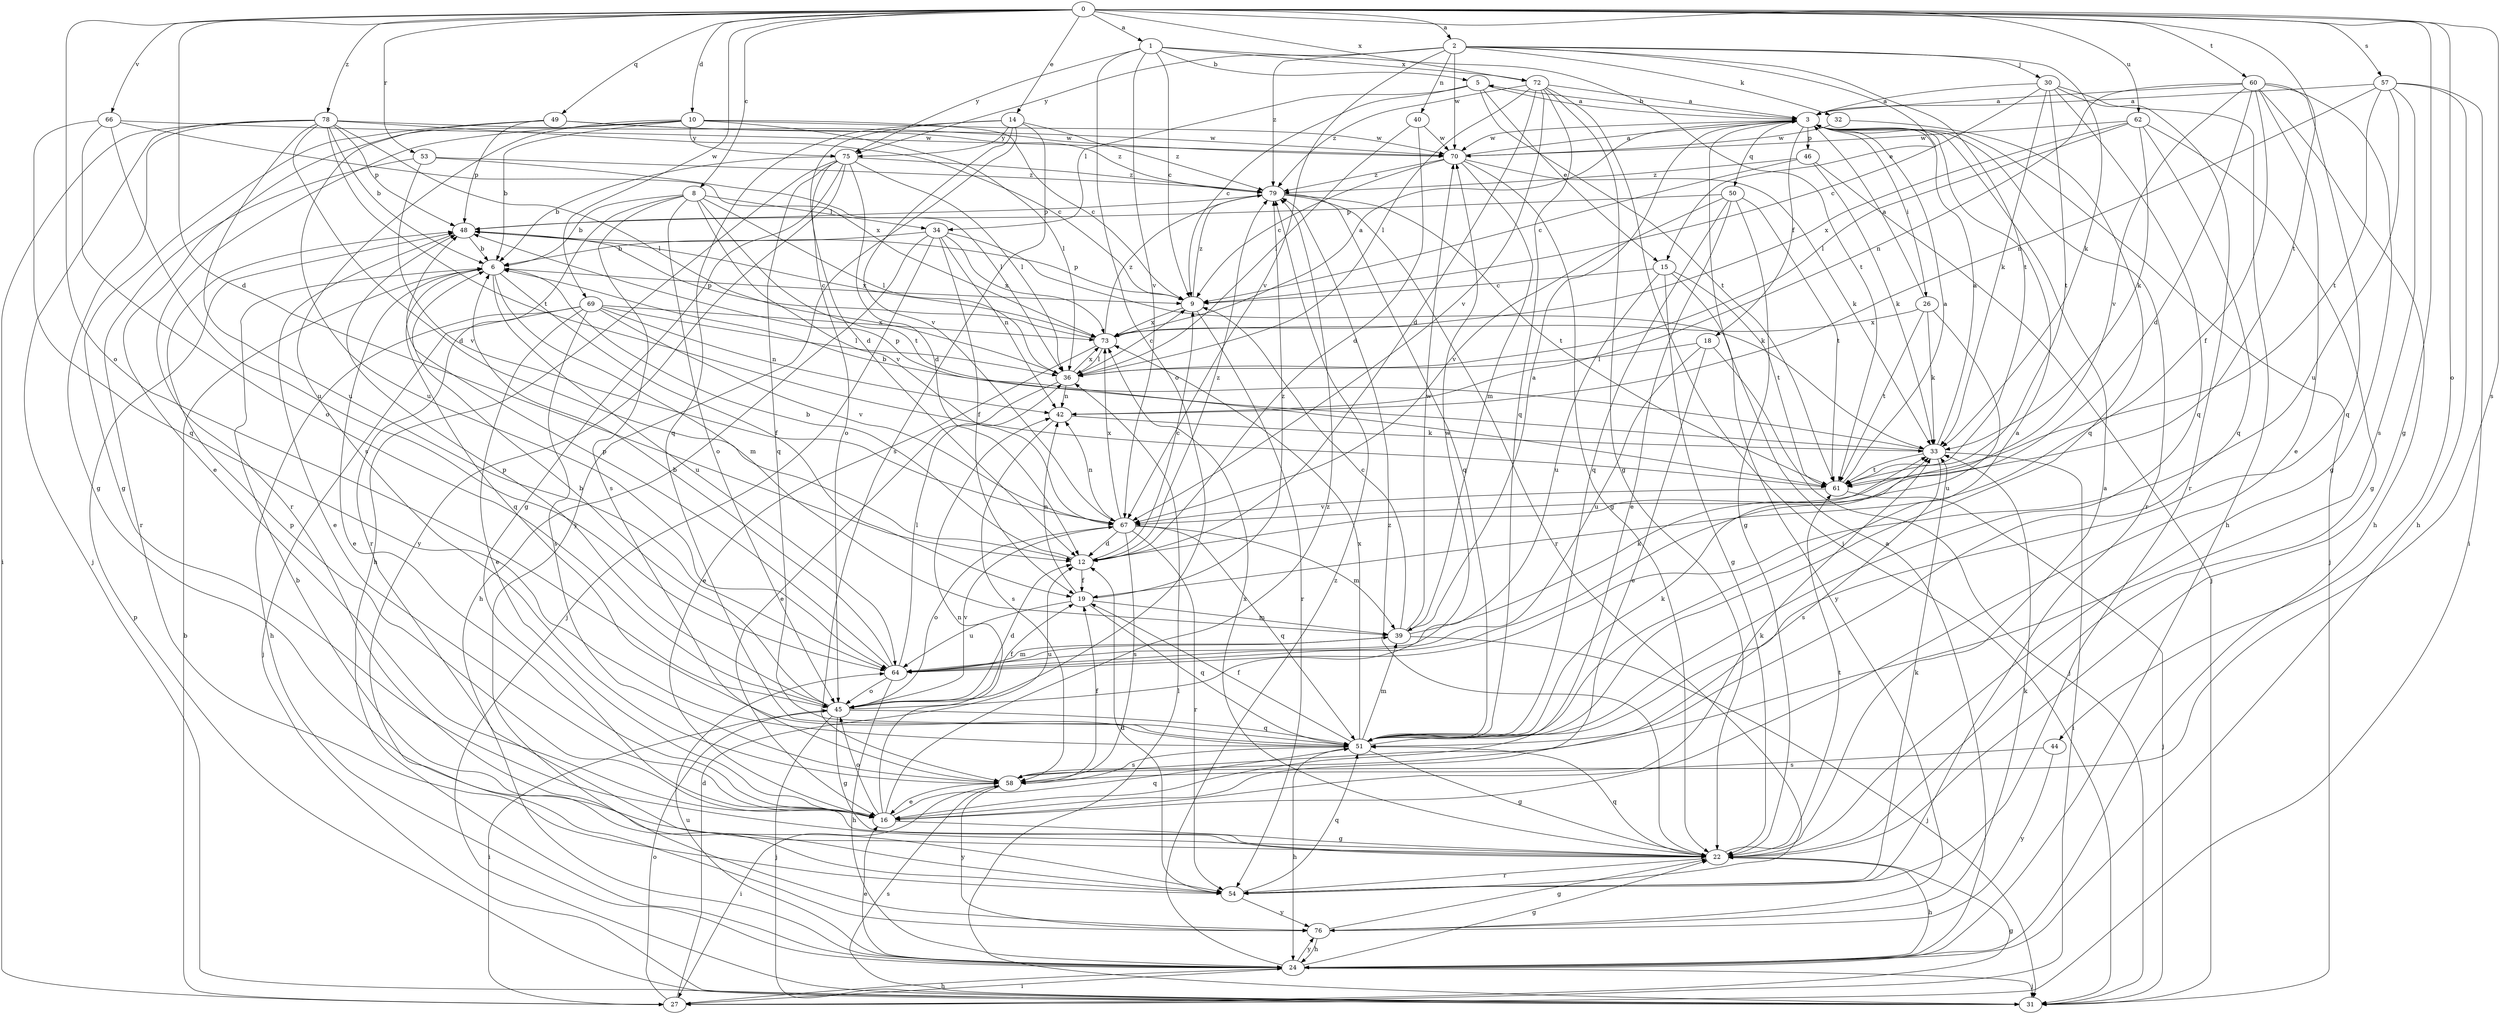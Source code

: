 strict digraph  {
0;
1;
2;
3;
5;
6;
8;
9;
10;
12;
14;
15;
16;
18;
19;
22;
24;
26;
27;
30;
31;
32;
33;
34;
36;
39;
40;
42;
44;
45;
46;
48;
49;
50;
51;
53;
54;
57;
58;
60;
61;
62;
64;
66;
67;
69;
70;
72;
73;
75;
76;
78;
79;
0 -> 1  [label=a];
0 -> 2  [label=a];
0 -> 8  [label=c];
0 -> 10  [label=d];
0 -> 12  [label=d];
0 -> 14  [label=e];
0 -> 22  [label=g];
0 -> 44  [label=o];
0 -> 45  [label=o];
0 -> 49  [label=q];
0 -> 53  [label=r];
0 -> 57  [label=s];
0 -> 58  [label=s];
0 -> 60  [label=t];
0 -> 61  [label=t];
0 -> 62  [label=u];
0 -> 66  [label=v];
0 -> 69  [label=w];
0 -> 72  [label=x];
0 -> 78  [label=z];
1 -> 5  [label=b];
1 -> 9  [label=c];
1 -> 45  [label=o];
1 -> 61  [label=t];
1 -> 67  [label=v];
1 -> 72  [label=x];
1 -> 75  [label=y];
2 -> 15  [label=e];
2 -> 30  [label=j];
2 -> 32  [label=k];
2 -> 33  [label=k];
2 -> 40  [label=n];
2 -> 61  [label=t];
2 -> 67  [label=v];
2 -> 70  [label=w];
2 -> 75  [label=y];
2 -> 79  [label=z];
3 -> 5  [label=b];
3 -> 18  [label=f];
3 -> 26  [label=i];
3 -> 31  [label=j];
3 -> 46  [label=p];
3 -> 50  [label=q];
3 -> 54  [label=r];
3 -> 70  [label=w];
5 -> 3  [label=a];
5 -> 9  [label=c];
5 -> 15  [label=e];
5 -> 34  [label=l];
5 -> 61  [label=t];
6 -> 9  [label=c];
6 -> 16  [label=e];
6 -> 19  [label=f];
6 -> 39  [label=m];
6 -> 51  [label=q];
6 -> 64  [label=u];
8 -> 6  [label=b];
8 -> 34  [label=l];
8 -> 36  [label=l];
8 -> 45  [label=o];
8 -> 54  [label=r];
8 -> 58  [label=s];
8 -> 61  [label=t];
8 -> 67  [label=v];
9 -> 48  [label=p];
9 -> 54  [label=r];
9 -> 73  [label=x];
9 -> 79  [label=z];
10 -> 6  [label=b];
10 -> 9  [label=c];
10 -> 16  [label=e];
10 -> 36  [label=l];
10 -> 54  [label=r];
10 -> 58  [label=s];
10 -> 70  [label=w];
10 -> 75  [label=y];
12 -> 6  [label=b];
12 -> 9  [label=c];
12 -> 19  [label=f];
12 -> 79  [label=z];
14 -> 12  [label=d];
14 -> 51  [label=q];
14 -> 58  [label=s];
14 -> 67  [label=v];
14 -> 75  [label=y];
14 -> 76  [label=y];
14 -> 79  [label=z];
15 -> 9  [label=c];
15 -> 22  [label=g];
15 -> 61  [label=t];
15 -> 64  [label=u];
15 -> 76  [label=y];
16 -> 22  [label=g];
16 -> 33  [label=k];
16 -> 42  [label=n];
16 -> 45  [label=o];
16 -> 48  [label=p];
16 -> 51  [label=q];
16 -> 79  [label=z];
18 -> 16  [label=e];
18 -> 31  [label=j];
18 -> 36  [label=l];
18 -> 64  [label=u];
19 -> 39  [label=m];
19 -> 42  [label=n];
19 -> 51  [label=q];
19 -> 64  [label=u];
19 -> 79  [label=z];
22 -> 3  [label=a];
22 -> 24  [label=h];
22 -> 51  [label=q];
22 -> 54  [label=r];
22 -> 61  [label=t];
22 -> 73  [label=x];
22 -> 79  [label=z];
24 -> 3  [label=a];
24 -> 16  [label=e];
24 -> 22  [label=g];
24 -> 27  [label=i];
24 -> 31  [label=j];
24 -> 64  [label=u];
24 -> 76  [label=y];
24 -> 79  [label=z];
26 -> 3  [label=a];
26 -> 33  [label=k];
26 -> 61  [label=t];
26 -> 64  [label=u];
26 -> 73  [label=x];
27 -> 6  [label=b];
27 -> 12  [label=d];
27 -> 22  [label=g];
27 -> 24  [label=h];
27 -> 45  [label=o];
30 -> 3  [label=a];
30 -> 9  [label=c];
30 -> 24  [label=h];
30 -> 33  [label=k];
30 -> 51  [label=q];
30 -> 54  [label=r];
30 -> 61  [label=t];
31 -> 36  [label=l];
31 -> 48  [label=p];
31 -> 58  [label=s];
32 -> 51  [label=q];
32 -> 70  [label=w];
33 -> 3  [label=a];
33 -> 6  [label=b];
33 -> 27  [label=i];
33 -> 48  [label=p];
33 -> 58  [label=s];
33 -> 61  [label=t];
34 -> 6  [label=b];
34 -> 19  [label=f];
34 -> 24  [label=h];
34 -> 31  [label=j];
34 -> 33  [label=k];
34 -> 42  [label=n];
34 -> 73  [label=x];
36 -> 9  [label=c];
36 -> 16  [label=e];
36 -> 42  [label=n];
36 -> 73  [label=x];
39 -> 3  [label=a];
39 -> 9  [label=c];
39 -> 31  [label=j];
39 -> 33  [label=k];
39 -> 64  [label=u];
39 -> 70  [label=w];
40 -> 12  [label=d];
40 -> 36  [label=l];
40 -> 70  [label=w];
42 -> 33  [label=k];
42 -> 58  [label=s];
44 -> 58  [label=s];
44 -> 76  [label=y];
45 -> 6  [label=b];
45 -> 12  [label=d];
45 -> 19  [label=f];
45 -> 22  [label=g];
45 -> 27  [label=i];
45 -> 31  [label=j];
45 -> 48  [label=p];
45 -> 51  [label=q];
45 -> 67  [label=v];
45 -> 70  [label=w];
46 -> 9  [label=c];
46 -> 31  [label=j];
46 -> 33  [label=k];
46 -> 79  [label=z];
48 -> 6  [label=b];
48 -> 16  [label=e];
48 -> 73  [label=x];
49 -> 22  [label=g];
49 -> 48  [label=p];
49 -> 64  [label=u];
49 -> 70  [label=w];
49 -> 79  [label=z];
50 -> 16  [label=e];
50 -> 22  [label=g];
50 -> 48  [label=p];
50 -> 51  [label=q];
50 -> 61  [label=t];
50 -> 67  [label=v];
51 -> 3  [label=a];
51 -> 19  [label=f];
51 -> 22  [label=g];
51 -> 24  [label=h];
51 -> 33  [label=k];
51 -> 39  [label=m];
51 -> 58  [label=s];
51 -> 73  [label=x];
53 -> 36  [label=l];
53 -> 54  [label=r];
53 -> 67  [label=v];
53 -> 79  [label=z];
54 -> 6  [label=b];
54 -> 12  [label=d];
54 -> 33  [label=k];
54 -> 51  [label=q];
54 -> 76  [label=y];
57 -> 3  [label=a];
57 -> 24  [label=h];
57 -> 27  [label=i];
57 -> 42  [label=n];
57 -> 58  [label=s];
57 -> 61  [label=t];
57 -> 64  [label=u];
58 -> 16  [label=e];
58 -> 19  [label=f];
58 -> 27  [label=i];
58 -> 76  [label=y];
60 -> 3  [label=a];
60 -> 12  [label=d];
60 -> 16  [label=e];
60 -> 19  [label=f];
60 -> 22  [label=g];
60 -> 24  [label=h];
60 -> 42  [label=n];
60 -> 51  [label=q];
60 -> 67  [label=v];
61 -> 3  [label=a];
61 -> 31  [label=j];
61 -> 67  [label=v];
62 -> 22  [label=g];
62 -> 33  [label=k];
62 -> 36  [label=l];
62 -> 51  [label=q];
62 -> 70  [label=w];
62 -> 73  [label=x];
64 -> 6  [label=b];
64 -> 24  [label=h];
64 -> 36  [label=l];
64 -> 39  [label=m];
64 -> 45  [label=o];
64 -> 48  [label=p];
66 -> 45  [label=o];
66 -> 51  [label=q];
66 -> 64  [label=u];
66 -> 70  [label=w];
66 -> 73  [label=x];
67 -> 12  [label=d];
67 -> 39  [label=m];
67 -> 42  [label=n];
67 -> 45  [label=o];
67 -> 51  [label=q];
67 -> 54  [label=r];
67 -> 58  [label=s];
67 -> 73  [label=x];
69 -> 16  [label=e];
69 -> 24  [label=h];
69 -> 31  [label=j];
69 -> 36  [label=l];
69 -> 42  [label=n];
69 -> 58  [label=s];
69 -> 67  [label=v];
69 -> 73  [label=x];
70 -> 3  [label=a];
70 -> 9  [label=c];
70 -> 22  [label=g];
70 -> 33  [label=k];
70 -> 39  [label=m];
70 -> 79  [label=z];
72 -> 3  [label=a];
72 -> 12  [label=d];
72 -> 22  [label=g];
72 -> 31  [label=j];
72 -> 36  [label=l];
72 -> 51  [label=q];
72 -> 67  [label=v];
72 -> 79  [label=z];
73 -> 3  [label=a];
73 -> 16  [label=e];
73 -> 36  [label=l];
73 -> 48  [label=p];
73 -> 79  [label=z];
75 -> 6  [label=b];
75 -> 12  [label=d];
75 -> 22  [label=g];
75 -> 24  [label=h];
75 -> 36  [label=l];
75 -> 45  [label=o];
75 -> 51  [label=q];
75 -> 76  [label=y];
75 -> 79  [label=z];
76 -> 22  [label=g];
76 -> 24  [label=h];
76 -> 33  [label=k];
78 -> 6  [label=b];
78 -> 9  [label=c];
78 -> 12  [label=d];
78 -> 22  [label=g];
78 -> 27  [label=i];
78 -> 31  [label=j];
78 -> 36  [label=l];
78 -> 48  [label=p];
78 -> 61  [label=t];
78 -> 64  [label=u];
78 -> 70  [label=w];
79 -> 48  [label=p];
79 -> 51  [label=q];
79 -> 54  [label=r];
79 -> 61  [label=t];
}
